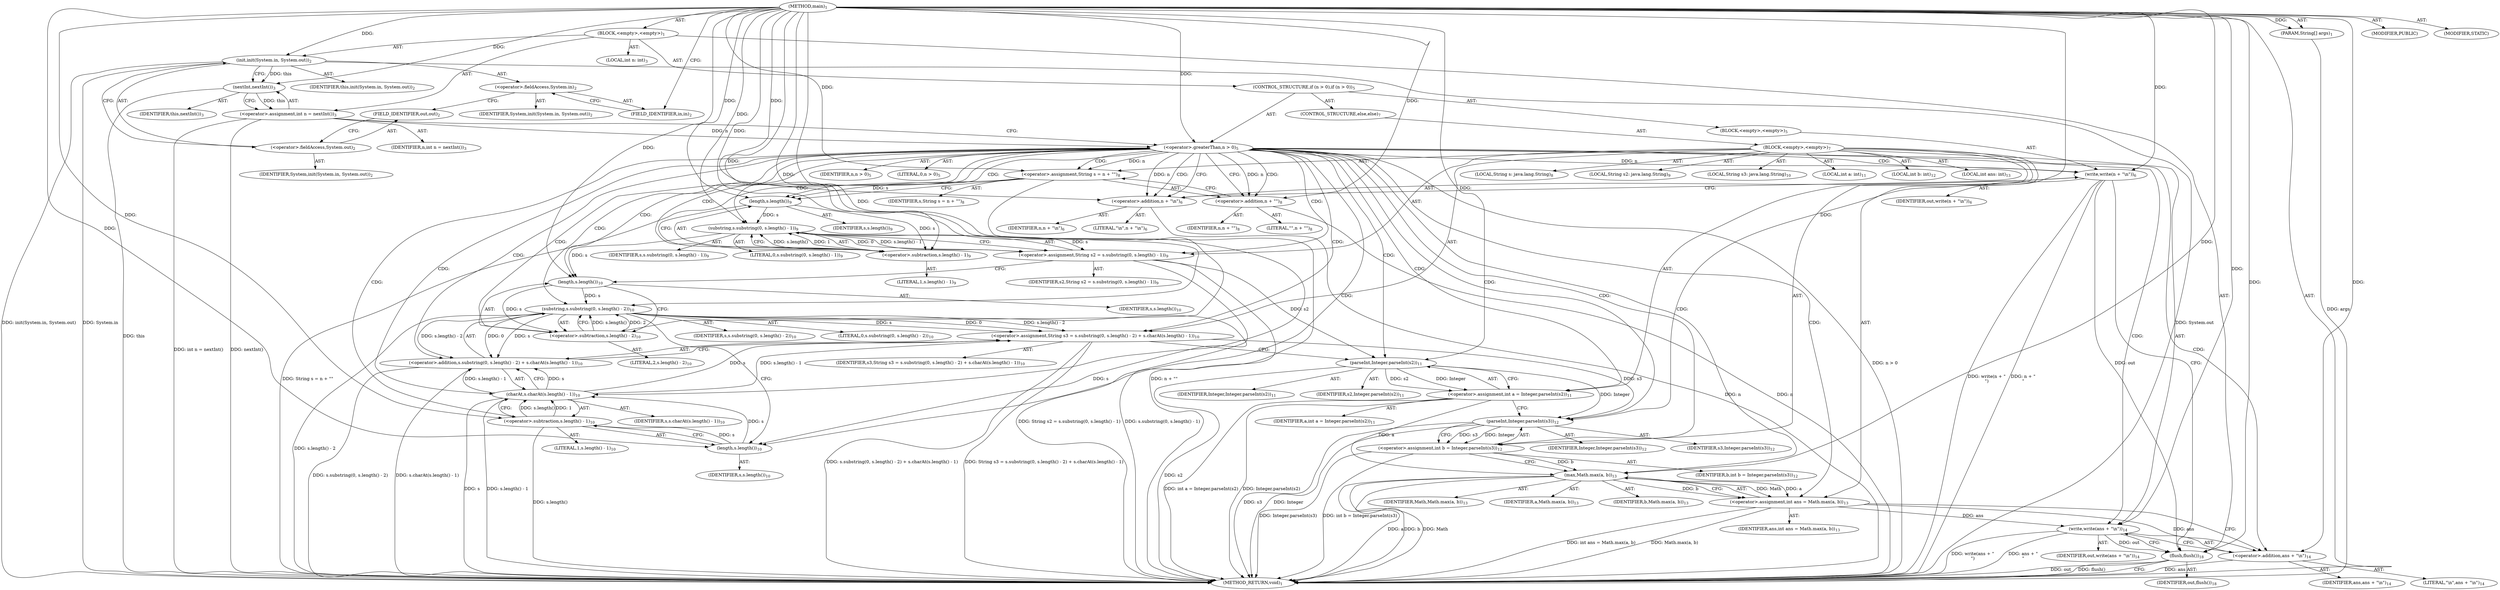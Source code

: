 digraph "main" {  
"17" [label = <(METHOD,main)<SUB>1</SUB>> ]
"18" [label = <(PARAM,String[] args)<SUB>1</SUB>> ]
"19" [label = <(BLOCK,&lt;empty&gt;,&lt;empty&gt;)<SUB>1</SUB>> ]
"20" [label = <(init,init(System.in, System.out))<SUB>2</SUB>> ]
"21" [label = <(IDENTIFIER,this,init(System.in, System.out))<SUB>2</SUB>> ]
"22" [label = <(&lt;operator&gt;.fieldAccess,System.in)<SUB>2</SUB>> ]
"23" [label = <(IDENTIFIER,System,init(System.in, System.out))<SUB>2</SUB>> ]
"24" [label = <(FIELD_IDENTIFIER,in,in)<SUB>2</SUB>> ]
"25" [label = <(&lt;operator&gt;.fieldAccess,System.out)<SUB>2</SUB>> ]
"26" [label = <(IDENTIFIER,System,init(System.in, System.out))<SUB>2</SUB>> ]
"27" [label = <(FIELD_IDENTIFIER,out,out)<SUB>2</SUB>> ]
"28" [label = <(LOCAL,int n: int)<SUB>3</SUB>> ]
"29" [label = <(&lt;operator&gt;.assignment,int n = nextInt())<SUB>3</SUB>> ]
"30" [label = <(IDENTIFIER,n,int n = nextInt())<SUB>3</SUB>> ]
"31" [label = <(nextInt,nextInt())<SUB>3</SUB>> ]
"32" [label = <(IDENTIFIER,this,nextInt())<SUB>3</SUB>> ]
"33" [label = <(CONTROL_STRUCTURE,if (n &gt; 0),if (n &gt; 0))<SUB>5</SUB>> ]
"34" [label = <(&lt;operator&gt;.greaterThan,n &gt; 0)<SUB>5</SUB>> ]
"35" [label = <(IDENTIFIER,n,n &gt; 0)<SUB>5</SUB>> ]
"36" [label = <(LITERAL,0,n &gt; 0)<SUB>5</SUB>> ]
"37" [label = <(BLOCK,&lt;empty&gt;,&lt;empty&gt;)<SUB>5</SUB>> ]
"38" [label = <(write,write(n + &quot;\n&quot;))<SUB>6</SUB>> ]
"39" [label = <(IDENTIFIER,out,write(n + &quot;\n&quot;))<SUB>6</SUB>> ]
"40" [label = <(&lt;operator&gt;.addition,n + &quot;\n&quot;)<SUB>6</SUB>> ]
"41" [label = <(IDENTIFIER,n,n + &quot;\n&quot;)<SUB>6</SUB>> ]
"42" [label = <(LITERAL,&quot;\n&quot;,n + &quot;\n&quot;)<SUB>6</SUB>> ]
"43" [label = <(CONTROL_STRUCTURE,else,else)<SUB>7</SUB>> ]
"44" [label = <(BLOCK,&lt;empty&gt;,&lt;empty&gt;)<SUB>7</SUB>> ]
"45" [label = <(LOCAL,String s: java.lang.String)<SUB>8</SUB>> ]
"46" [label = <(&lt;operator&gt;.assignment,String s = n + &quot;&quot;)<SUB>8</SUB>> ]
"47" [label = <(IDENTIFIER,s,String s = n + &quot;&quot;)<SUB>8</SUB>> ]
"48" [label = <(&lt;operator&gt;.addition,n + &quot;&quot;)<SUB>8</SUB>> ]
"49" [label = <(IDENTIFIER,n,n + &quot;&quot;)<SUB>8</SUB>> ]
"50" [label = <(LITERAL,&quot;&quot;,n + &quot;&quot;)<SUB>8</SUB>> ]
"51" [label = <(LOCAL,String s2: java.lang.String)<SUB>9</SUB>> ]
"52" [label = <(&lt;operator&gt;.assignment,String s2 = s.substring(0, s.length() - 1))<SUB>9</SUB>> ]
"53" [label = <(IDENTIFIER,s2,String s2 = s.substring(0, s.length() - 1))<SUB>9</SUB>> ]
"54" [label = <(substring,s.substring(0, s.length() - 1))<SUB>9</SUB>> ]
"55" [label = <(IDENTIFIER,s,s.substring(0, s.length() - 1))<SUB>9</SUB>> ]
"56" [label = <(LITERAL,0,s.substring(0, s.length() - 1))<SUB>9</SUB>> ]
"57" [label = <(&lt;operator&gt;.subtraction,s.length() - 1)<SUB>9</SUB>> ]
"58" [label = <(length,s.length())<SUB>9</SUB>> ]
"59" [label = <(IDENTIFIER,s,s.length())<SUB>9</SUB>> ]
"60" [label = <(LITERAL,1,s.length() - 1)<SUB>9</SUB>> ]
"61" [label = <(LOCAL,String s3: java.lang.String)<SUB>10</SUB>> ]
"62" [label = <(&lt;operator&gt;.assignment,String s3 = s.substring(0, s.length() - 2) + s.charAt(s.length() - 1))<SUB>10</SUB>> ]
"63" [label = <(IDENTIFIER,s3,String s3 = s.substring(0, s.length() - 2) + s.charAt(s.length() - 1))<SUB>10</SUB>> ]
"64" [label = <(&lt;operator&gt;.addition,s.substring(0, s.length() - 2) + s.charAt(s.length() - 1))<SUB>10</SUB>> ]
"65" [label = <(substring,s.substring(0, s.length() - 2))<SUB>10</SUB>> ]
"66" [label = <(IDENTIFIER,s,s.substring(0, s.length() - 2))<SUB>10</SUB>> ]
"67" [label = <(LITERAL,0,s.substring(0, s.length() - 2))<SUB>10</SUB>> ]
"68" [label = <(&lt;operator&gt;.subtraction,s.length() - 2)<SUB>10</SUB>> ]
"69" [label = <(length,s.length())<SUB>10</SUB>> ]
"70" [label = <(IDENTIFIER,s,s.length())<SUB>10</SUB>> ]
"71" [label = <(LITERAL,2,s.length() - 2)<SUB>10</SUB>> ]
"72" [label = <(charAt,s.charAt(s.length() - 1))<SUB>10</SUB>> ]
"73" [label = <(IDENTIFIER,s,s.charAt(s.length() - 1))<SUB>10</SUB>> ]
"74" [label = <(&lt;operator&gt;.subtraction,s.length() - 1)<SUB>10</SUB>> ]
"75" [label = <(length,s.length())<SUB>10</SUB>> ]
"76" [label = <(IDENTIFIER,s,s.length())<SUB>10</SUB>> ]
"77" [label = <(LITERAL,1,s.length() - 1)<SUB>10</SUB>> ]
"78" [label = <(LOCAL,int a: int)<SUB>11</SUB>> ]
"79" [label = <(&lt;operator&gt;.assignment,int a = Integer.parseInt(s2))<SUB>11</SUB>> ]
"80" [label = <(IDENTIFIER,a,int a = Integer.parseInt(s2))<SUB>11</SUB>> ]
"81" [label = <(parseInt,Integer.parseInt(s2))<SUB>11</SUB>> ]
"82" [label = <(IDENTIFIER,Integer,Integer.parseInt(s2))<SUB>11</SUB>> ]
"83" [label = <(IDENTIFIER,s2,Integer.parseInt(s2))<SUB>11</SUB>> ]
"84" [label = <(LOCAL,int b: int)<SUB>12</SUB>> ]
"85" [label = <(&lt;operator&gt;.assignment,int b = Integer.parseInt(s3))<SUB>12</SUB>> ]
"86" [label = <(IDENTIFIER,b,int b = Integer.parseInt(s3))<SUB>12</SUB>> ]
"87" [label = <(parseInt,Integer.parseInt(s3))<SUB>12</SUB>> ]
"88" [label = <(IDENTIFIER,Integer,Integer.parseInt(s3))<SUB>12</SUB>> ]
"89" [label = <(IDENTIFIER,s3,Integer.parseInt(s3))<SUB>12</SUB>> ]
"90" [label = <(LOCAL,int ans: int)<SUB>13</SUB>> ]
"91" [label = <(&lt;operator&gt;.assignment,int ans = Math.max(a, b))<SUB>13</SUB>> ]
"92" [label = <(IDENTIFIER,ans,int ans = Math.max(a, b))<SUB>13</SUB>> ]
"93" [label = <(max,Math.max(a, b))<SUB>13</SUB>> ]
"94" [label = <(IDENTIFIER,Math,Math.max(a, b))<SUB>13</SUB>> ]
"95" [label = <(IDENTIFIER,a,Math.max(a, b))<SUB>13</SUB>> ]
"96" [label = <(IDENTIFIER,b,Math.max(a, b))<SUB>13</SUB>> ]
"97" [label = <(write,write(ans + &quot;\n&quot;))<SUB>14</SUB>> ]
"98" [label = <(IDENTIFIER,out,write(ans + &quot;\n&quot;))<SUB>14</SUB>> ]
"99" [label = <(&lt;operator&gt;.addition,ans + &quot;\n&quot;)<SUB>14</SUB>> ]
"100" [label = <(IDENTIFIER,ans,ans + &quot;\n&quot;)<SUB>14</SUB>> ]
"101" [label = <(LITERAL,&quot;\n&quot;,ans + &quot;\n&quot;)<SUB>14</SUB>> ]
"102" [label = <(flush,flush())<SUB>18</SUB>> ]
"103" [label = <(IDENTIFIER,out,flush())<SUB>18</SUB>> ]
"104" [label = <(MODIFIER,PUBLIC)> ]
"105" [label = <(MODIFIER,STATIC)> ]
"106" [label = <(METHOD_RETURN,void)<SUB>1</SUB>> ]
  "17" -> "18"  [ label = "AST: "] 
  "17" -> "19"  [ label = "AST: "] 
  "17" -> "104"  [ label = "AST: "] 
  "17" -> "105"  [ label = "AST: "] 
  "17" -> "106"  [ label = "AST: "] 
  "19" -> "20"  [ label = "AST: "] 
  "19" -> "28"  [ label = "AST: "] 
  "19" -> "29"  [ label = "AST: "] 
  "19" -> "33"  [ label = "AST: "] 
  "19" -> "102"  [ label = "AST: "] 
  "20" -> "21"  [ label = "AST: "] 
  "20" -> "22"  [ label = "AST: "] 
  "20" -> "25"  [ label = "AST: "] 
  "22" -> "23"  [ label = "AST: "] 
  "22" -> "24"  [ label = "AST: "] 
  "25" -> "26"  [ label = "AST: "] 
  "25" -> "27"  [ label = "AST: "] 
  "29" -> "30"  [ label = "AST: "] 
  "29" -> "31"  [ label = "AST: "] 
  "31" -> "32"  [ label = "AST: "] 
  "33" -> "34"  [ label = "AST: "] 
  "33" -> "37"  [ label = "AST: "] 
  "33" -> "43"  [ label = "AST: "] 
  "34" -> "35"  [ label = "AST: "] 
  "34" -> "36"  [ label = "AST: "] 
  "37" -> "38"  [ label = "AST: "] 
  "38" -> "39"  [ label = "AST: "] 
  "38" -> "40"  [ label = "AST: "] 
  "40" -> "41"  [ label = "AST: "] 
  "40" -> "42"  [ label = "AST: "] 
  "43" -> "44"  [ label = "AST: "] 
  "44" -> "45"  [ label = "AST: "] 
  "44" -> "46"  [ label = "AST: "] 
  "44" -> "51"  [ label = "AST: "] 
  "44" -> "52"  [ label = "AST: "] 
  "44" -> "61"  [ label = "AST: "] 
  "44" -> "62"  [ label = "AST: "] 
  "44" -> "78"  [ label = "AST: "] 
  "44" -> "79"  [ label = "AST: "] 
  "44" -> "84"  [ label = "AST: "] 
  "44" -> "85"  [ label = "AST: "] 
  "44" -> "90"  [ label = "AST: "] 
  "44" -> "91"  [ label = "AST: "] 
  "44" -> "97"  [ label = "AST: "] 
  "46" -> "47"  [ label = "AST: "] 
  "46" -> "48"  [ label = "AST: "] 
  "48" -> "49"  [ label = "AST: "] 
  "48" -> "50"  [ label = "AST: "] 
  "52" -> "53"  [ label = "AST: "] 
  "52" -> "54"  [ label = "AST: "] 
  "54" -> "55"  [ label = "AST: "] 
  "54" -> "56"  [ label = "AST: "] 
  "54" -> "57"  [ label = "AST: "] 
  "57" -> "58"  [ label = "AST: "] 
  "57" -> "60"  [ label = "AST: "] 
  "58" -> "59"  [ label = "AST: "] 
  "62" -> "63"  [ label = "AST: "] 
  "62" -> "64"  [ label = "AST: "] 
  "64" -> "65"  [ label = "AST: "] 
  "64" -> "72"  [ label = "AST: "] 
  "65" -> "66"  [ label = "AST: "] 
  "65" -> "67"  [ label = "AST: "] 
  "65" -> "68"  [ label = "AST: "] 
  "68" -> "69"  [ label = "AST: "] 
  "68" -> "71"  [ label = "AST: "] 
  "69" -> "70"  [ label = "AST: "] 
  "72" -> "73"  [ label = "AST: "] 
  "72" -> "74"  [ label = "AST: "] 
  "74" -> "75"  [ label = "AST: "] 
  "74" -> "77"  [ label = "AST: "] 
  "75" -> "76"  [ label = "AST: "] 
  "79" -> "80"  [ label = "AST: "] 
  "79" -> "81"  [ label = "AST: "] 
  "81" -> "82"  [ label = "AST: "] 
  "81" -> "83"  [ label = "AST: "] 
  "85" -> "86"  [ label = "AST: "] 
  "85" -> "87"  [ label = "AST: "] 
  "87" -> "88"  [ label = "AST: "] 
  "87" -> "89"  [ label = "AST: "] 
  "91" -> "92"  [ label = "AST: "] 
  "91" -> "93"  [ label = "AST: "] 
  "93" -> "94"  [ label = "AST: "] 
  "93" -> "95"  [ label = "AST: "] 
  "93" -> "96"  [ label = "AST: "] 
  "97" -> "98"  [ label = "AST: "] 
  "97" -> "99"  [ label = "AST: "] 
  "99" -> "100"  [ label = "AST: "] 
  "99" -> "101"  [ label = "AST: "] 
  "102" -> "103"  [ label = "AST: "] 
  "20" -> "31"  [ label = "CFG: "] 
  "29" -> "34"  [ label = "CFG: "] 
  "102" -> "106"  [ label = "CFG: "] 
  "22" -> "27"  [ label = "CFG: "] 
  "25" -> "20"  [ label = "CFG: "] 
  "31" -> "29"  [ label = "CFG: "] 
  "34" -> "40"  [ label = "CFG: "] 
  "34" -> "48"  [ label = "CFG: "] 
  "24" -> "22"  [ label = "CFG: "] 
  "27" -> "25"  [ label = "CFG: "] 
  "38" -> "102"  [ label = "CFG: "] 
  "40" -> "38"  [ label = "CFG: "] 
  "46" -> "58"  [ label = "CFG: "] 
  "52" -> "69"  [ label = "CFG: "] 
  "62" -> "81"  [ label = "CFG: "] 
  "79" -> "87"  [ label = "CFG: "] 
  "85" -> "93"  [ label = "CFG: "] 
  "91" -> "99"  [ label = "CFG: "] 
  "97" -> "102"  [ label = "CFG: "] 
  "48" -> "46"  [ label = "CFG: "] 
  "54" -> "52"  [ label = "CFG: "] 
  "64" -> "62"  [ label = "CFG: "] 
  "81" -> "79"  [ label = "CFG: "] 
  "87" -> "85"  [ label = "CFG: "] 
  "93" -> "91"  [ label = "CFG: "] 
  "99" -> "97"  [ label = "CFG: "] 
  "57" -> "54"  [ label = "CFG: "] 
  "65" -> "75"  [ label = "CFG: "] 
  "72" -> "64"  [ label = "CFG: "] 
  "58" -> "57"  [ label = "CFG: "] 
  "68" -> "65"  [ label = "CFG: "] 
  "74" -> "72"  [ label = "CFG: "] 
  "69" -> "68"  [ label = "CFG: "] 
  "75" -> "74"  [ label = "CFG: "] 
  "17" -> "24"  [ label = "CFG: "] 
  "18" -> "106"  [ label = "DDG: args"] 
  "20" -> "106"  [ label = "DDG: System.in"] 
  "20" -> "106"  [ label = "DDG: System.out"] 
  "20" -> "106"  [ label = "DDG: init(System.in, System.out)"] 
  "31" -> "106"  [ label = "DDG: this"] 
  "29" -> "106"  [ label = "DDG: nextInt()"] 
  "29" -> "106"  [ label = "DDG: int n = nextInt()"] 
  "34" -> "106"  [ label = "DDG: n &gt; 0"] 
  "48" -> "106"  [ label = "DDG: n"] 
  "46" -> "106"  [ label = "DDG: n + &quot;&quot;"] 
  "46" -> "106"  [ label = "DDG: String s = n + &quot;&quot;"] 
  "52" -> "106"  [ label = "DDG: s.substring(0, s.length() - 1)"] 
  "52" -> "106"  [ label = "DDG: String s2 = s.substring(0, s.length() - 1)"] 
  "65" -> "106"  [ label = "DDG: s.length() - 2"] 
  "64" -> "106"  [ label = "DDG: s.substring(0, s.length() - 2)"] 
  "72" -> "106"  [ label = "DDG: s"] 
  "74" -> "106"  [ label = "DDG: s.length()"] 
  "72" -> "106"  [ label = "DDG: s.length() - 1"] 
  "64" -> "106"  [ label = "DDG: s.charAt(s.length() - 1)"] 
  "62" -> "106"  [ label = "DDG: s.substring(0, s.length() - 2) + s.charAt(s.length() - 1)"] 
  "62" -> "106"  [ label = "DDG: String s3 = s.substring(0, s.length() - 2) + s.charAt(s.length() - 1)"] 
  "81" -> "106"  [ label = "DDG: s2"] 
  "79" -> "106"  [ label = "DDG: Integer.parseInt(s2)"] 
  "79" -> "106"  [ label = "DDG: int a = Integer.parseInt(s2)"] 
  "87" -> "106"  [ label = "DDG: Integer"] 
  "87" -> "106"  [ label = "DDG: s3"] 
  "85" -> "106"  [ label = "DDG: Integer.parseInt(s3)"] 
  "85" -> "106"  [ label = "DDG: int b = Integer.parseInt(s3)"] 
  "93" -> "106"  [ label = "DDG: a"] 
  "93" -> "106"  [ label = "DDG: b"] 
  "91" -> "106"  [ label = "DDG: Math.max(a, b)"] 
  "91" -> "106"  [ label = "DDG: int ans = Math.max(a, b)"] 
  "99" -> "106"  [ label = "DDG: ans"] 
  "97" -> "106"  [ label = "DDG: ans + &quot;\n&quot;"] 
  "97" -> "106"  [ label = "DDG: write(ans + &quot;\n&quot;)"] 
  "40" -> "106"  [ label = "DDG: n"] 
  "38" -> "106"  [ label = "DDG: n + &quot;\n&quot;"] 
  "38" -> "106"  [ label = "DDG: write(n + &quot;\n&quot;)"] 
  "102" -> "106"  [ label = "DDG: out"] 
  "102" -> "106"  [ label = "DDG: flush()"] 
  "93" -> "106"  [ label = "DDG: Math"] 
  "17" -> "18"  [ label = "DDG: "] 
  "31" -> "29"  [ label = "DDG: this"] 
  "17" -> "20"  [ label = "DDG: "] 
  "97" -> "102"  [ label = "DDG: out"] 
  "38" -> "102"  [ label = "DDG: out"] 
  "17" -> "102"  [ label = "DDG: "] 
  "20" -> "31"  [ label = "DDG: this"] 
  "17" -> "31"  [ label = "DDG: "] 
  "29" -> "34"  [ label = "DDG: n"] 
  "17" -> "34"  [ label = "DDG: "] 
  "17" -> "38"  [ label = "DDG: "] 
  "34" -> "38"  [ label = "DDG: n"] 
  "34" -> "46"  [ label = "DDG: n"] 
  "17" -> "46"  [ label = "DDG: "] 
  "54" -> "52"  [ label = "DDG: s"] 
  "54" -> "52"  [ label = "DDG: 0"] 
  "54" -> "52"  [ label = "DDG: s.length() - 1"] 
  "65" -> "62"  [ label = "DDG: s"] 
  "65" -> "62"  [ label = "DDG: 0"] 
  "65" -> "62"  [ label = "DDG: s.length() - 2"] 
  "72" -> "62"  [ label = "DDG: s"] 
  "72" -> "62"  [ label = "DDG: s.length() - 1"] 
  "81" -> "79"  [ label = "DDG: Integer"] 
  "81" -> "79"  [ label = "DDG: s2"] 
  "87" -> "85"  [ label = "DDG: Integer"] 
  "87" -> "85"  [ label = "DDG: s3"] 
  "93" -> "91"  [ label = "DDG: Math"] 
  "93" -> "91"  [ label = "DDG: a"] 
  "93" -> "91"  [ label = "DDG: b"] 
  "34" -> "40"  [ label = "DDG: n"] 
  "17" -> "40"  [ label = "DDG: "] 
  "17" -> "97"  [ label = "DDG: "] 
  "91" -> "97"  [ label = "DDG: ans"] 
  "34" -> "48"  [ label = "DDG: n"] 
  "17" -> "48"  [ label = "DDG: "] 
  "58" -> "54"  [ label = "DDG: s"] 
  "17" -> "54"  [ label = "DDG: "] 
  "57" -> "54"  [ label = "DDG: s.length()"] 
  "57" -> "54"  [ label = "DDG: 1"] 
  "65" -> "64"  [ label = "DDG: s"] 
  "65" -> "64"  [ label = "DDG: 0"] 
  "65" -> "64"  [ label = "DDG: s.length() - 2"] 
  "72" -> "64"  [ label = "DDG: s"] 
  "72" -> "64"  [ label = "DDG: s.length() - 1"] 
  "17" -> "81"  [ label = "DDG: "] 
  "52" -> "81"  [ label = "DDG: s2"] 
  "81" -> "87"  [ label = "DDG: Integer"] 
  "17" -> "87"  [ label = "DDG: "] 
  "62" -> "87"  [ label = "DDG: s3"] 
  "17" -> "93"  [ label = "DDG: "] 
  "79" -> "93"  [ label = "DDG: a"] 
  "85" -> "93"  [ label = "DDG: b"] 
  "91" -> "99"  [ label = "DDG: ans"] 
  "17" -> "99"  [ label = "DDG: "] 
  "58" -> "57"  [ label = "DDG: s"] 
  "17" -> "57"  [ label = "DDG: "] 
  "69" -> "65"  [ label = "DDG: s"] 
  "17" -> "65"  [ label = "DDG: "] 
  "68" -> "65"  [ label = "DDG: s.length()"] 
  "68" -> "65"  [ label = "DDG: 2"] 
  "75" -> "72"  [ label = "DDG: s"] 
  "17" -> "72"  [ label = "DDG: "] 
  "74" -> "72"  [ label = "DDG: s.length()"] 
  "74" -> "72"  [ label = "DDG: 1"] 
  "46" -> "58"  [ label = "DDG: s"] 
  "17" -> "58"  [ label = "DDG: "] 
  "69" -> "68"  [ label = "DDG: s"] 
  "17" -> "68"  [ label = "DDG: "] 
  "75" -> "74"  [ label = "DDG: s"] 
  "17" -> "74"  [ label = "DDG: "] 
  "54" -> "69"  [ label = "DDG: s"] 
  "17" -> "69"  [ label = "DDG: "] 
  "65" -> "75"  [ label = "DDG: s"] 
  "17" -> "75"  [ label = "DDG: "] 
  "34" -> "48"  [ label = "CDG: "] 
  "34" -> "68"  [ label = "CDG: "] 
  "34" -> "64"  [ label = "CDG: "] 
  "34" -> "57"  [ label = "CDG: "] 
  "34" -> "75"  [ label = "CDG: "] 
  "34" -> "52"  [ label = "CDG: "] 
  "34" -> "99"  [ label = "CDG: "] 
  "34" -> "46"  [ label = "CDG: "] 
  "34" -> "81"  [ label = "CDG: "] 
  "34" -> "85"  [ label = "CDG: "] 
  "34" -> "38"  [ label = "CDG: "] 
  "34" -> "72"  [ label = "CDG: "] 
  "34" -> "69"  [ label = "CDG: "] 
  "34" -> "74"  [ label = "CDG: "] 
  "34" -> "40"  [ label = "CDG: "] 
  "34" -> "65"  [ label = "CDG: "] 
  "34" -> "87"  [ label = "CDG: "] 
  "34" -> "97"  [ label = "CDG: "] 
  "34" -> "91"  [ label = "CDG: "] 
  "34" -> "93"  [ label = "CDG: "] 
  "34" -> "54"  [ label = "CDG: "] 
  "34" -> "79"  [ label = "CDG: "] 
  "34" -> "58"  [ label = "CDG: "] 
  "34" -> "62"  [ label = "CDG: "] 
}
